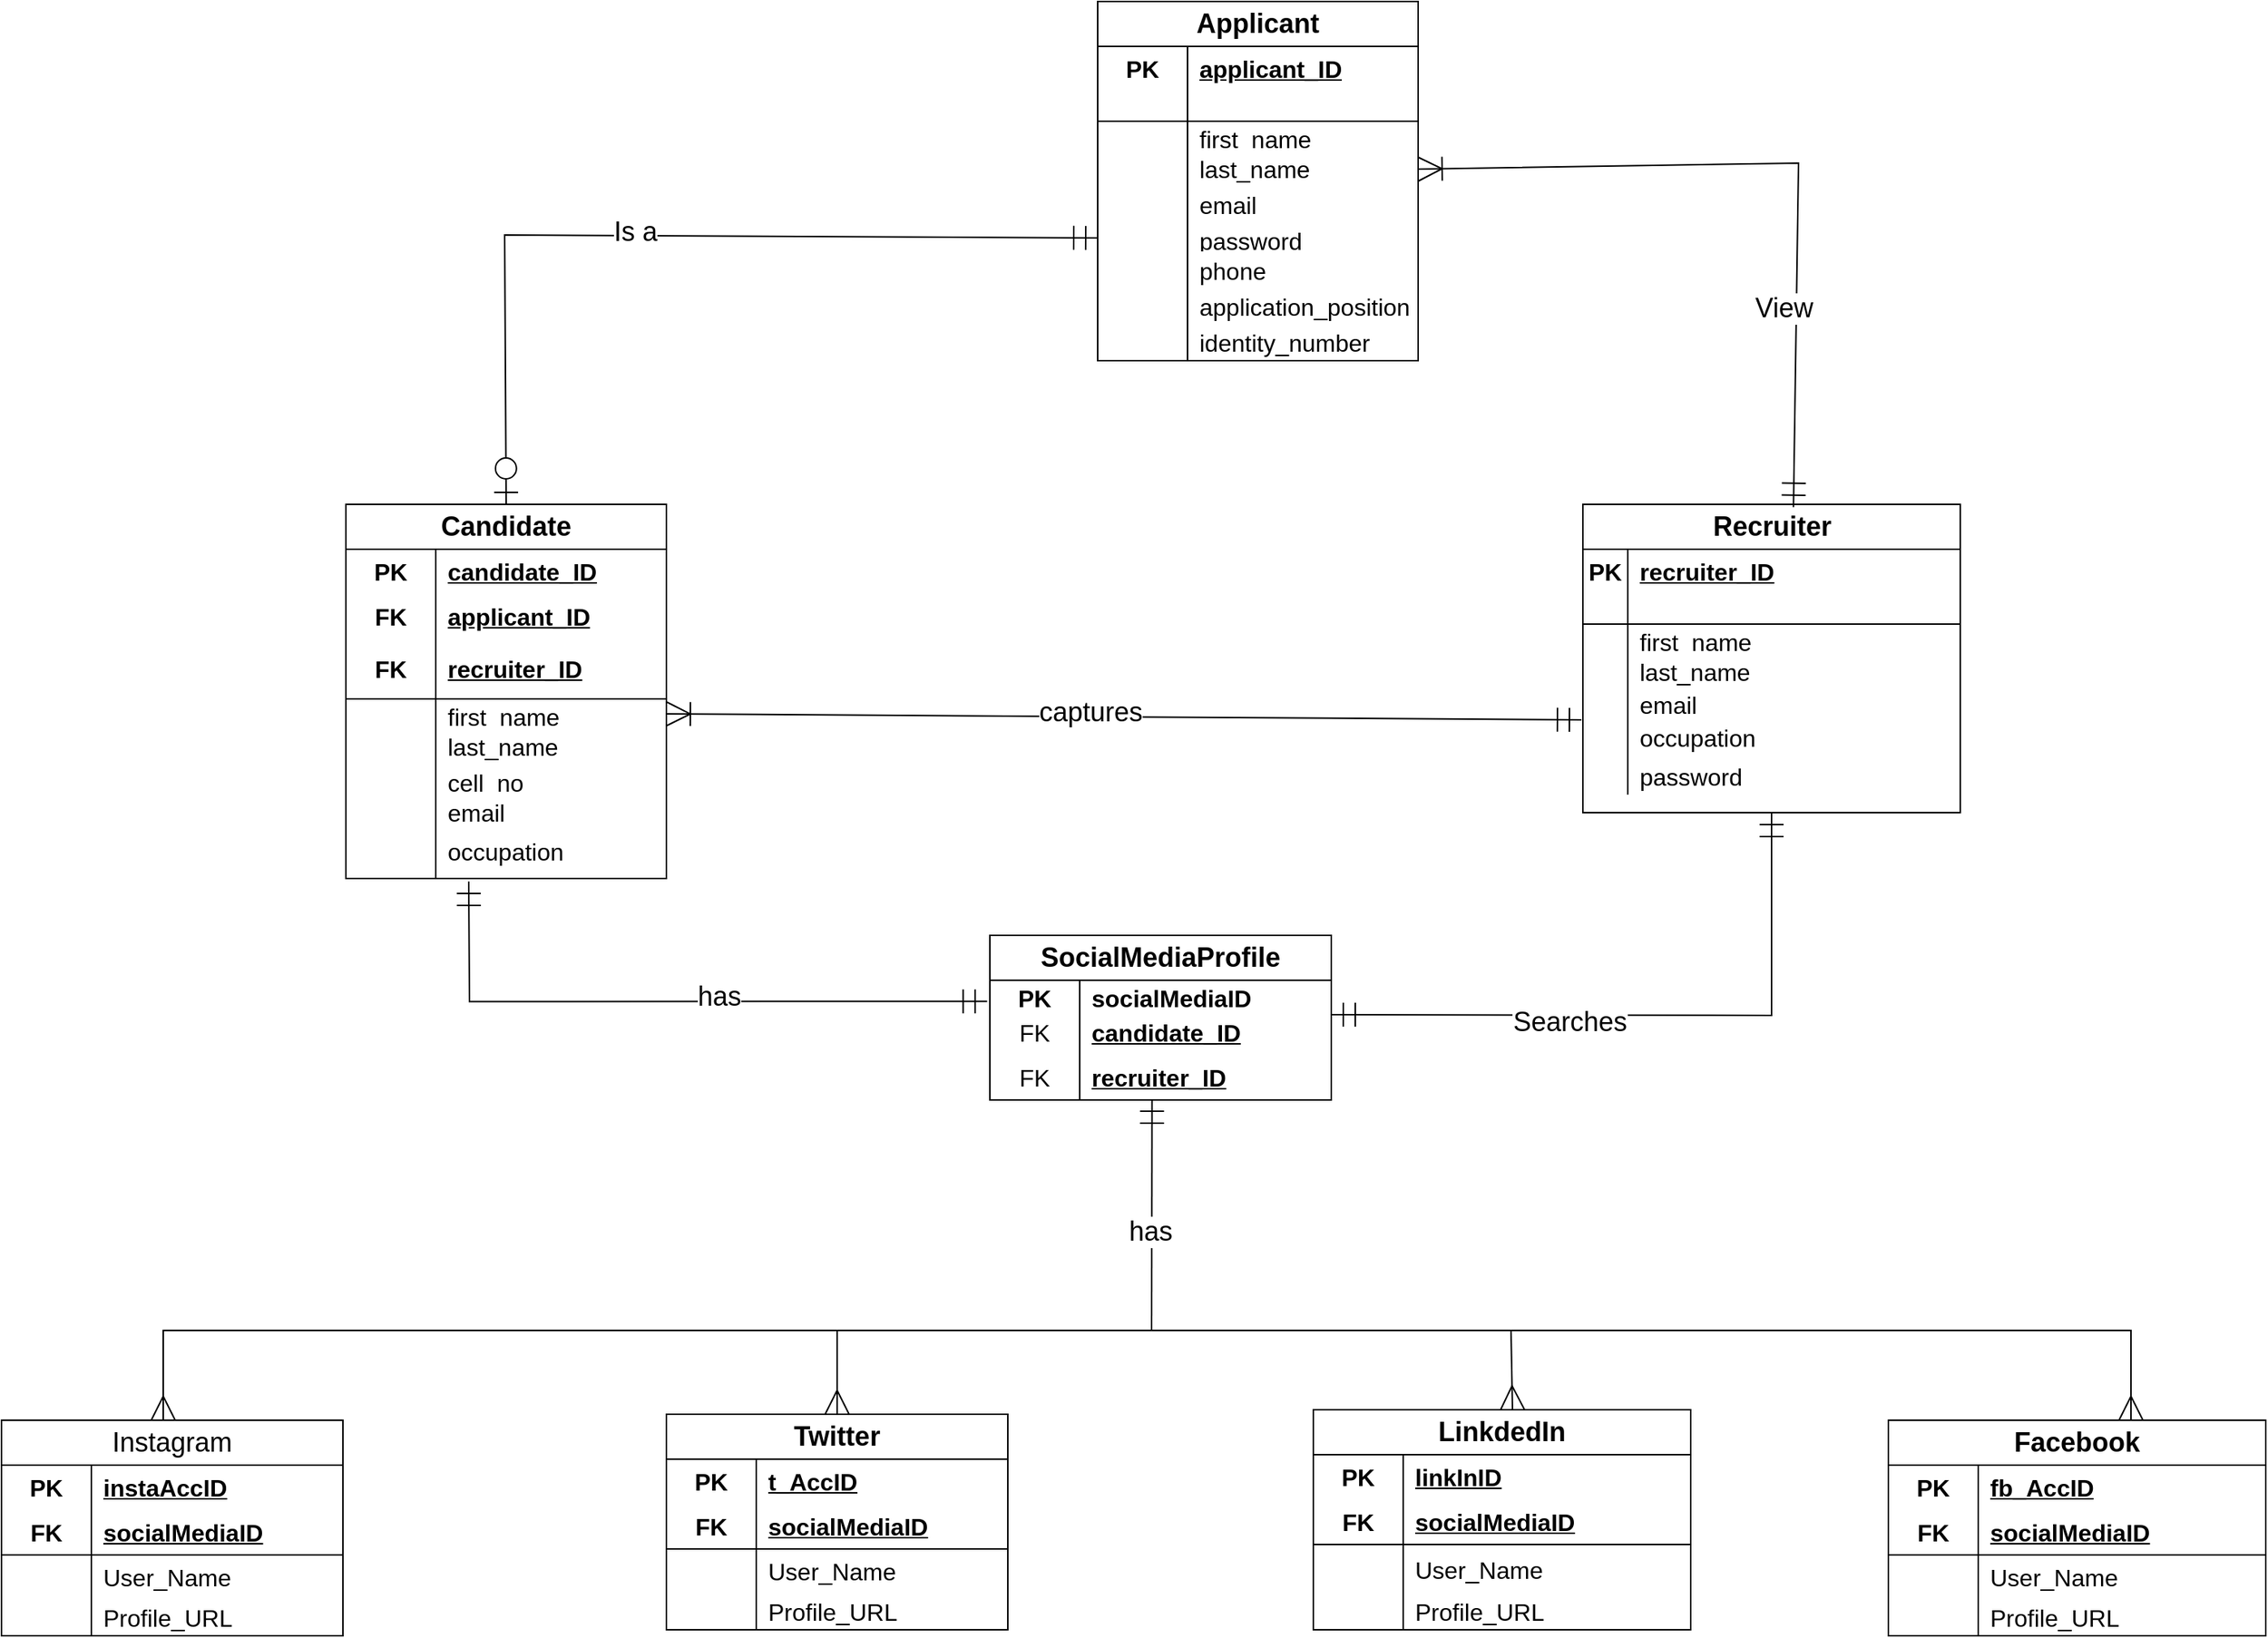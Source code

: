 <mxfile version="24.3.1" type="device">
  <diagram id="R2lEEEUBdFMjLlhIrx00" name="Page-1">
    <mxGraphModel dx="3155" dy="787" grid="1" gridSize="12" guides="1" tooltips="1" connect="1" arrows="1" fold="1" page="1" pageScale="1" pageWidth="1600" pageHeight="1200" math="0" shadow="0" extFonts="Permanent Marker^https://fonts.googleapis.com/css?family=Permanent+Marker">
      <root>
        <mxCell id="0" />
        <mxCell id="1" parent="0" />
        <mxCell id="wk3GqWwJmSvWAWaqU97m-68" value="Facebook" style="shape=table;startSize=30;container=1;collapsible=1;childLayout=tableLayout;fixedRows=1;rowLines=0;fontStyle=1;align=center;resizeLast=1;html=1;whiteSpace=wrap;fontSize=18;" parent="1" vertex="1">
          <mxGeometry x="-324" y="984" width="252" height="144" as="geometry" />
        </mxCell>
        <mxCell id="wk3GqWwJmSvWAWaqU97m-69" value="" style="shape=tableRow;horizontal=0;startSize=0;swimlaneHead=0;swimlaneBody=0;fillColor=none;collapsible=0;dropTarget=0;points=[[0,0.5],[1,0.5]];portConstraint=eastwest;top=0;left=0;right=0;bottom=0;html=1;fontSize=16;" parent="wk3GqWwJmSvWAWaqU97m-68" vertex="1">
          <mxGeometry y="30" width="252" height="30" as="geometry" />
        </mxCell>
        <mxCell id="wk3GqWwJmSvWAWaqU97m-70" value="PK" style="shape=partialRectangle;connectable=0;fillColor=none;top=0;left=0;bottom=0;right=0;fontStyle=1;overflow=hidden;html=1;whiteSpace=wrap;fontSize=16;" parent="wk3GqWwJmSvWAWaqU97m-69" vertex="1">
          <mxGeometry width="60" height="30" as="geometry">
            <mxRectangle width="60" height="30" as="alternateBounds" />
          </mxGeometry>
        </mxCell>
        <mxCell id="wk3GqWwJmSvWAWaqU97m-71" value="fb_AccID" style="shape=partialRectangle;connectable=0;fillColor=none;top=0;left=0;bottom=0;right=0;align=left;spacingLeft=6;fontStyle=5;overflow=hidden;html=1;whiteSpace=wrap;fontSize=16;" parent="wk3GqWwJmSvWAWaqU97m-69" vertex="1">
          <mxGeometry x="60" width="192" height="30" as="geometry">
            <mxRectangle width="192" height="30" as="alternateBounds" />
          </mxGeometry>
        </mxCell>
        <mxCell id="wk3GqWwJmSvWAWaqU97m-72" value="" style="shape=tableRow;horizontal=0;startSize=0;swimlaneHead=0;swimlaneBody=0;fillColor=none;collapsible=0;dropTarget=0;points=[[0,0.5],[1,0.5]];portConstraint=eastwest;top=0;left=0;right=0;bottom=1;html=1;" parent="wk3GqWwJmSvWAWaqU97m-68" vertex="1">
          <mxGeometry y="60" width="252" height="30" as="geometry" />
        </mxCell>
        <mxCell id="wk3GqWwJmSvWAWaqU97m-73" value="FK" style="shape=partialRectangle;connectable=0;fillColor=none;top=0;left=0;bottom=0;right=0;fontStyle=1;overflow=hidden;html=1;whiteSpace=wrap;fontSize=16;" parent="wk3GqWwJmSvWAWaqU97m-72" vertex="1">
          <mxGeometry width="60" height="30" as="geometry">
            <mxRectangle width="60" height="30" as="alternateBounds" />
          </mxGeometry>
        </mxCell>
        <mxCell id="wk3GqWwJmSvWAWaqU97m-74" value="socialMediaID" style="shape=partialRectangle;connectable=0;fillColor=none;top=0;left=0;bottom=0;right=0;align=left;spacingLeft=6;fontStyle=5;overflow=hidden;html=1;whiteSpace=wrap;fontSize=16;" parent="wk3GqWwJmSvWAWaqU97m-72" vertex="1">
          <mxGeometry x="60" width="192" height="30" as="geometry">
            <mxRectangle width="192" height="30" as="alternateBounds" />
          </mxGeometry>
        </mxCell>
        <mxCell id="wk3GqWwJmSvWAWaqU97m-75" value="" style="shape=tableRow;horizontal=0;startSize=0;swimlaneHead=0;swimlaneBody=0;fillColor=none;collapsible=0;dropTarget=0;points=[[0,0.5],[1,0.5]];portConstraint=eastwest;top=0;left=0;right=0;bottom=0;html=1;" parent="wk3GqWwJmSvWAWaqU97m-68" vertex="1">
          <mxGeometry y="90" width="252" height="30" as="geometry" />
        </mxCell>
        <mxCell id="wk3GqWwJmSvWAWaqU97m-76" value="" style="shape=partialRectangle;connectable=0;fillColor=none;top=0;left=0;bottom=0;right=0;editable=1;overflow=hidden;html=1;whiteSpace=wrap;" parent="wk3GqWwJmSvWAWaqU97m-75" vertex="1">
          <mxGeometry width="60" height="30" as="geometry">
            <mxRectangle width="60" height="30" as="alternateBounds" />
          </mxGeometry>
        </mxCell>
        <mxCell id="wk3GqWwJmSvWAWaqU97m-77" value="User_Name" style="shape=partialRectangle;connectable=0;fillColor=none;top=0;left=0;bottom=0;right=0;align=left;spacingLeft=6;overflow=hidden;html=1;whiteSpace=wrap;fontSize=16;" parent="wk3GqWwJmSvWAWaqU97m-75" vertex="1">
          <mxGeometry x="60" width="192" height="30" as="geometry">
            <mxRectangle width="192" height="30" as="alternateBounds" />
          </mxGeometry>
        </mxCell>
        <mxCell id="wk3GqWwJmSvWAWaqU97m-78" value="" style="shape=tableRow;horizontal=0;startSize=0;swimlaneHead=0;swimlaneBody=0;fillColor=none;collapsible=0;dropTarget=0;points=[[0,0.5],[1,0.5]];portConstraint=eastwest;top=0;left=0;right=0;bottom=0;html=1;" parent="wk3GqWwJmSvWAWaqU97m-68" vertex="1">
          <mxGeometry y="120" width="252" height="24" as="geometry" />
        </mxCell>
        <mxCell id="wk3GqWwJmSvWAWaqU97m-79" value="" style="shape=partialRectangle;connectable=0;fillColor=none;top=0;left=0;bottom=0;right=0;editable=1;overflow=hidden;html=1;whiteSpace=wrap;" parent="wk3GqWwJmSvWAWaqU97m-78" vertex="1">
          <mxGeometry width="60" height="24" as="geometry">
            <mxRectangle width="60" height="24" as="alternateBounds" />
          </mxGeometry>
        </mxCell>
        <mxCell id="wk3GqWwJmSvWAWaqU97m-80" value="Profile_URL" style="shape=partialRectangle;connectable=0;fillColor=none;top=0;left=0;bottom=0;right=0;align=left;spacingLeft=6;overflow=hidden;html=1;whiteSpace=wrap;fontSize=16;" parent="wk3GqWwJmSvWAWaqU97m-78" vertex="1">
          <mxGeometry x="60" width="192" height="24" as="geometry">
            <mxRectangle width="192" height="24" as="alternateBounds" />
          </mxGeometry>
        </mxCell>
        <mxCell id="b6UDOTv8NxBABLAUBQvk-1" value="&lt;span style=&quot;font-size: 18px; font-weight: 400;&quot;&gt;Instagram&lt;/span&gt;" style="shape=table;startSize=30;container=1;collapsible=1;childLayout=tableLayout;fixedRows=1;rowLines=0;fontStyle=1;align=center;resizeLast=1;html=1;whiteSpace=wrap;fontSize=18;" parent="1" vertex="1">
          <mxGeometry x="-1584" y="984" width="228" height="144" as="geometry" />
        </mxCell>
        <mxCell id="b6UDOTv8NxBABLAUBQvk-2" value="" style="shape=tableRow;horizontal=0;startSize=0;swimlaneHead=0;swimlaneBody=0;fillColor=none;collapsible=0;dropTarget=0;points=[[0,0.5],[1,0.5]];portConstraint=eastwest;top=0;left=0;right=0;bottom=0;html=1;" parent="b6UDOTv8NxBABLAUBQvk-1" vertex="1">
          <mxGeometry y="30" width="228" height="30" as="geometry" />
        </mxCell>
        <mxCell id="b6UDOTv8NxBABLAUBQvk-3" value="PK" style="shape=partialRectangle;connectable=0;fillColor=none;top=0;left=0;bottom=0;right=0;fontStyle=1;overflow=hidden;html=1;whiteSpace=wrap;fontSize=16;" parent="b6UDOTv8NxBABLAUBQvk-2" vertex="1">
          <mxGeometry width="60" height="30" as="geometry">
            <mxRectangle width="60" height="30" as="alternateBounds" />
          </mxGeometry>
        </mxCell>
        <mxCell id="b6UDOTv8NxBABLAUBQvk-4" value="instaAccID" style="shape=partialRectangle;connectable=0;fillColor=none;top=0;left=0;bottom=0;right=0;align=left;spacingLeft=6;fontStyle=5;overflow=hidden;html=1;whiteSpace=wrap;fontSize=16;" parent="b6UDOTv8NxBABLAUBQvk-2" vertex="1">
          <mxGeometry x="60" width="168" height="30" as="geometry">
            <mxRectangle width="168" height="30" as="alternateBounds" />
          </mxGeometry>
        </mxCell>
        <mxCell id="b6UDOTv8NxBABLAUBQvk-5" value="" style="shape=tableRow;horizontal=0;startSize=0;swimlaneHead=0;swimlaneBody=0;fillColor=none;collapsible=0;dropTarget=0;points=[[0,0.5],[1,0.5]];portConstraint=eastwest;top=0;left=0;right=0;bottom=1;html=1;" parent="b6UDOTv8NxBABLAUBQvk-1" vertex="1">
          <mxGeometry y="60" width="228" height="30" as="geometry" />
        </mxCell>
        <mxCell id="b6UDOTv8NxBABLAUBQvk-6" value="FK" style="shape=partialRectangle;connectable=0;fillColor=none;top=0;left=0;bottom=0;right=0;fontStyle=1;overflow=hidden;html=1;whiteSpace=wrap;fontSize=16;" parent="b6UDOTv8NxBABLAUBQvk-5" vertex="1">
          <mxGeometry width="60" height="30" as="geometry">
            <mxRectangle width="60" height="30" as="alternateBounds" />
          </mxGeometry>
        </mxCell>
        <mxCell id="b6UDOTv8NxBABLAUBQvk-7" value="socialMediaID" style="shape=partialRectangle;connectable=0;fillColor=none;top=0;left=0;bottom=0;right=0;align=left;spacingLeft=6;fontStyle=5;overflow=hidden;html=1;whiteSpace=wrap;fontSize=16;" parent="b6UDOTv8NxBABLAUBQvk-5" vertex="1">
          <mxGeometry x="60" width="168" height="30" as="geometry">
            <mxRectangle width="168" height="30" as="alternateBounds" />
          </mxGeometry>
        </mxCell>
        <mxCell id="b6UDOTv8NxBABLAUBQvk-8" value="" style="shape=tableRow;horizontal=0;startSize=0;swimlaneHead=0;swimlaneBody=0;fillColor=none;collapsible=0;dropTarget=0;points=[[0,0.5],[1,0.5]];portConstraint=eastwest;top=0;left=0;right=0;bottom=0;html=1;" parent="b6UDOTv8NxBABLAUBQvk-1" vertex="1">
          <mxGeometry y="90" width="228" height="30" as="geometry" />
        </mxCell>
        <mxCell id="b6UDOTv8NxBABLAUBQvk-9" value="" style="shape=partialRectangle;connectable=0;fillColor=none;top=0;left=0;bottom=0;right=0;editable=1;overflow=hidden;html=1;whiteSpace=wrap;" parent="b6UDOTv8NxBABLAUBQvk-8" vertex="1">
          <mxGeometry width="60" height="30" as="geometry">
            <mxRectangle width="60" height="30" as="alternateBounds" />
          </mxGeometry>
        </mxCell>
        <mxCell id="b6UDOTv8NxBABLAUBQvk-10" value="User_Name" style="shape=partialRectangle;connectable=0;fillColor=none;top=0;left=0;bottom=0;right=0;align=left;spacingLeft=6;overflow=hidden;html=1;whiteSpace=wrap;fontSize=16;" parent="b6UDOTv8NxBABLAUBQvk-8" vertex="1">
          <mxGeometry x="60" width="168" height="30" as="geometry">
            <mxRectangle width="168" height="30" as="alternateBounds" />
          </mxGeometry>
        </mxCell>
        <mxCell id="b6UDOTv8NxBABLAUBQvk-11" value="" style="shape=tableRow;horizontal=0;startSize=0;swimlaneHead=0;swimlaneBody=0;fillColor=none;collapsible=0;dropTarget=0;points=[[0,0.5],[1,0.5]];portConstraint=eastwest;top=0;left=0;right=0;bottom=0;html=1;" parent="b6UDOTv8NxBABLAUBQvk-1" vertex="1">
          <mxGeometry y="120" width="228" height="24" as="geometry" />
        </mxCell>
        <mxCell id="b6UDOTv8NxBABLAUBQvk-12" value="" style="shape=partialRectangle;connectable=0;fillColor=none;top=0;left=0;bottom=0;right=0;editable=1;overflow=hidden;html=1;whiteSpace=wrap;" parent="b6UDOTv8NxBABLAUBQvk-11" vertex="1">
          <mxGeometry width="60" height="24" as="geometry">
            <mxRectangle width="60" height="24" as="alternateBounds" />
          </mxGeometry>
        </mxCell>
        <mxCell id="b6UDOTv8NxBABLAUBQvk-13" value="Profile_URL" style="shape=partialRectangle;connectable=0;fillColor=none;top=0;left=0;bottom=0;right=0;align=left;spacingLeft=6;overflow=hidden;html=1;whiteSpace=wrap;fontSize=16;" parent="b6UDOTv8NxBABLAUBQvk-11" vertex="1">
          <mxGeometry x="60" width="168" height="24" as="geometry">
            <mxRectangle width="168" height="24" as="alternateBounds" />
          </mxGeometry>
        </mxCell>
        <mxCell id="b6UDOTv8NxBABLAUBQvk-17" value="Twitter" style="shape=table;startSize=30;container=1;collapsible=1;childLayout=tableLayout;fixedRows=1;rowLines=0;fontStyle=1;align=center;resizeLast=1;html=1;whiteSpace=wrap;fontSize=18;" parent="1" vertex="1">
          <mxGeometry x="-1140" y="980" width="228" height="144.0" as="geometry" />
        </mxCell>
        <mxCell id="b6UDOTv8NxBABLAUBQvk-18" value="" style="shape=tableRow;horizontal=0;startSize=0;swimlaneHead=0;swimlaneBody=0;fillColor=none;collapsible=0;dropTarget=0;points=[[0,0.5],[1,0.5]];portConstraint=eastwest;top=0;left=0;right=0;bottom=0;html=1;" parent="b6UDOTv8NxBABLAUBQvk-17" vertex="1">
          <mxGeometry y="30" width="228" height="30" as="geometry" />
        </mxCell>
        <mxCell id="b6UDOTv8NxBABLAUBQvk-19" value="PK" style="shape=partialRectangle;connectable=0;fillColor=none;top=0;left=0;bottom=0;right=0;fontStyle=1;overflow=hidden;html=1;whiteSpace=wrap;fontSize=16;" parent="b6UDOTv8NxBABLAUBQvk-18" vertex="1">
          <mxGeometry width="60" height="30" as="geometry">
            <mxRectangle width="60" height="30" as="alternateBounds" />
          </mxGeometry>
        </mxCell>
        <mxCell id="b6UDOTv8NxBABLAUBQvk-20" value="t_AccID" style="shape=partialRectangle;connectable=0;fillColor=none;top=0;left=0;bottom=0;right=0;align=left;spacingLeft=6;fontStyle=5;overflow=hidden;html=1;whiteSpace=wrap;fontSize=16;" parent="b6UDOTv8NxBABLAUBQvk-18" vertex="1">
          <mxGeometry x="60" width="168" height="30" as="geometry">
            <mxRectangle width="168" height="30" as="alternateBounds" />
          </mxGeometry>
        </mxCell>
        <mxCell id="b6UDOTv8NxBABLAUBQvk-21" value="" style="shape=tableRow;horizontal=0;startSize=0;swimlaneHead=0;swimlaneBody=0;fillColor=none;collapsible=0;dropTarget=0;points=[[0,0.5],[1,0.5]];portConstraint=eastwest;top=0;left=0;right=0;bottom=1;html=1;" parent="b6UDOTv8NxBABLAUBQvk-17" vertex="1">
          <mxGeometry y="60" width="228" height="30" as="geometry" />
        </mxCell>
        <mxCell id="b6UDOTv8NxBABLAUBQvk-22" value="FK" style="shape=partialRectangle;connectable=0;fillColor=none;top=0;left=0;bottom=0;right=0;fontStyle=1;overflow=hidden;html=1;whiteSpace=wrap;fontSize=16;" parent="b6UDOTv8NxBABLAUBQvk-21" vertex="1">
          <mxGeometry width="60" height="30" as="geometry">
            <mxRectangle width="60" height="30" as="alternateBounds" />
          </mxGeometry>
        </mxCell>
        <mxCell id="b6UDOTv8NxBABLAUBQvk-23" value="socialMediaID" style="shape=partialRectangle;connectable=0;fillColor=none;top=0;left=0;bottom=0;right=0;align=left;spacingLeft=6;fontStyle=5;overflow=hidden;html=1;whiteSpace=wrap;fontSize=16;" parent="b6UDOTv8NxBABLAUBQvk-21" vertex="1">
          <mxGeometry x="60" width="168" height="30" as="geometry">
            <mxRectangle width="168" height="30" as="alternateBounds" />
          </mxGeometry>
        </mxCell>
        <mxCell id="b6UDOTv8NxBABLAUBQvk-24" value="" style="shape=tableRow;horizontal=0;startSize=0;swimlaneHead=0;swimlaneBody=0;fillColor=none;collapsible=0;dropTarget=0;points=[[0,0.5],[1,0.5]];portConstraint=eastwest;top=0;left=0;right=0;bottom=0;html=1;" parent="b6UDOTv8NxBABLAUBQvk-17" vertex="1">
          <mxGeometry y="90" width="228" height="30" as="geometry" />
        </mxCell>
        <mxCell id="b6UDOTv8NxBABLAUBQvk-25" value="" style="shape=partialRectangle;connectable=0;fillColor=none;top=0;left=0;bottom=0;right=0;editable=1;overflow=hidden;html=1;whiteSpace=wrap;" parent="b6UDOTv8NxBABLAUBQvk-24" vertex="1">
          <mxGeometry width="60" height="30" as="geometry">
            <mxRectangle width="60" height="30" as="alternateBounds" />
          </mxGeometry>
        </mxCell>
        <mxCell id="b6UDOTv8NxBABLAUBQvk-26" value="User_Name" style="shape=partialRectangle;connectable=0;fillColor=none;top=0;left=0;bottom=0;right=0;align=left;spacingLeft=6;overflow=hidden;html=1;whiteSpace=wrap;fontSize=16;" parent="b6UDOTv8NxBABLAUBQvk-24" vertex="1">
          <mxGeometry x="60" width="168" height="30" as="geometry">
            <mxRectangle width="168" height="30" as="alternateBounds" />
          </mxGeometry>
        </mxCell>
        <mxCell id="b6UDOTv8NxBABLAUBQvk-27" value="" style="shape=tableRow;horizontal=0;startSize=0;swimlaneHead=0;swimlaneBody=0;fillColor=none;collapsible=0;dropTarget=0;points=[[0,0.5],[1,0.5]];portConstraint=eastwest;top=0;left=0;right=0;bottom=0;html=1;" parent="b6UDOTv8NxBABLAUBQvk-17" vertex="1">
          <mxGeometry y="120" width="228" height="24" as="geometry" />
        </mxCell>
        <mxCell id="b6UDOTv8NxBABLAUBQvk-28" value="" style="shape=partialRectangle;connectable=0;fillColor=none;top=0;left=0;bottom=0;right=0;editable=1;overflow=hidden;html=1;whiteSpace=wrap;" parent="b6UDOTv8NxBABLAUBQvk-27" vertex="1">
          <mxGeometry width="60" height="24" as="geometry">
            <mxRectangle width="60" height="24" as="alternateBounds" />
          </mxGeometry>
        </mxCell>
        <mxCell id="b6UDOTv8NxBABLAUBQvk-29" value="Profile_URL" style="shape=partialRectangle;connectable=0;fillColor=none;top=0;left=0;bottom=0;right=0;align=left;spacingLeft=6;overflow=hidden;html=1;whiteSpace=wrap;fontSize=16;" parent="b6UDOTv8NxBABLAUBQvk-27" vertex="1">
          <mxGeometry x="60" width="168" height="24" as="geometry">
            <mxRectangle width="168" height="24" as="alternateBounds" />
          </mxGeometry>
        </mxCell>
        <mxCell id="b6UDOTv8NxBABLAUBQvk-36" value="LinkdedIn" style="shape=table;startSize=30;container=1;collapsible=1;childLayout=tableLayout;fixedRows=1;rowLines=0;fontStyle=1;align=center;resizeLast=1;html=1;whiteSpace=wrap;fontSize=18;" parent="1" vertex="1">
          <mxGeometry x="-708" y="977" width="252" height="147" as="geometry" />
        </mxCell>
        <mxCell id="b6UDOTv8NxBABLAUBQvk-37" value="" style="shape=tableRow;horizontal=0;startSize=0;swimlaneHead=0;swimlaneBody=0;fillColor=none;collapsible=0;dropTarget=0;points=[[0,0.5],[1,0.5]];portConstraint=eastwest;top=0;left=0;right=0;bottom=0;html=1;" parent="b6UDOTv8NxBABLAUBQvk-36" vertex="1">
          <mxGeometry y="30" width="252" height="30" as="geometry" />
        </mxCell>
        <mxCell id="b6UDOTv8NxBABLAUBQvk-38" value="PK" style="shape=partialRectangle;connectable=0;fillColor=none;top=0;left=0;bottom=0;right=0;fontStyle=1;overflow=hidden;html=1;whiteSpace=wrap;fontSize=16;" parent="b6UDOTv8NxBABLAUBQvk-37" vertex="1">
          <mxGeometry width="60" height="30" as="geometry">
            <mxRectangle width="60" height="30" as="alternateBounds" />
          </mxGeometry>
        </mxCell>
        <mxCell id="b6UDOTv8NxBABLAUBQvk-39" value="linkInID" style="shape=partialRectangle;connectable=0;fillColor=none;top=0;left=0;bottom=0;right=0;align=left;spacingLeft=6;fontStyle=5;overflow=hidden;html=1;whiteSpace=wrap;fontSize=16;" parent="b6UDOTv8NxBABLAUBQvk-37" vertex="1">
          <mxGeometry x="60" width="192" height="30" as="geometry">
            <mxRectangle width="192" height="30" as="alternateBounds" />
          </mxGeometry>
        </mxCell>
        <mxCell id="b6UDOTv8NxBABLAUBQvk-40" value="" style="shape=tableRow;horizontal=0;startSize=0;swimlaneHead=0;swimlaneBody=0;fillColor=none;collapsible=0;dropTarget=0;points=[[0,0.5],[1,0.5]];portConstraint=eastwest;top=0;left=0;right=0;bottom=1;html=1;" parent="b6UDOTv8NxBABLAUBQvk-36" vertex="1">
          <mxGeometry y="60" width="252" height="30" as="geometry" />
        </mxCell>
        <mxCell id="b6UDOTv8NxBABLAUBQvk-41" value="FK" style="shape=partialRectangle;connectable=0;fillColor=none;top=0;left=0;bottom=0;right=0;fontStyle=1;overflow=hidden;html=1;whiteSpace=wrap;fontSize=16;" parent="b6UDOTv8NxBABLAUBQvk-40" vertex="1">
          <mxGeometry width="60" height="30" as="geometry">
            <mxRectangle width="60" height="30" as="alternateBounds" />
          </mxGeometry>
        </mxCell>
        <mxCell id="b6UDOTv8NxBABLAUBQvk-42" value="socialMediaID" style="shape=partialRectangle;connectable=0;fillColor=none;top=0;left=0;bottom=0;right=0;align=left;spacingLeft=6;fontStyle=5;overflow=hidden;html=1;whiteSpace=wrap;fontSize=16;" parent="b6UDOTv8NxBABLAUBQvk-40" vertex="1">
          <mxGeometry x="60" width="192" height="30" as="geometry">
            <mxRectangle width="192" height="30" as="alternateBounds" />
          </mxGeometry>
        </mxCell>
        <mxCell id="b6UDOTv8NxBABLAUBQvk-43" value="" style="shape=tableRow;horizontal=0;startSize=0;swimlaneHead=0;swimlaneBody=0;fillColor=none;collapsible=0;dropTarget=0;points=[[0,0.5],[1,0.5]];portConstraint=eastwest;top=0;left=0;right=0;bottom=0;html=1;" parent="b6UDOTv8NxBABLAUBQvk-36" vertex="1">
          <mxGeometry y="90" width="252" height="33" as="geometry" />
        </mxCell>
        <mxCell id="b6UDOTv8NxBABLAUBQvk-44" value="" style="shape=partialRectangle;connectable=0;fillColor=none;top=0;left=0;bottom=0;right=0;editable=1;overflow=hidden;html=1;whiteSpace=wrap;" parent="b6UDOTv8NxBABLAUBQvk-43" vertex="1">
          <mxGeometry width="60" height="33" as="geometry">
            <mxRectangle width="60" height="33" as="alternateBounds" />
          </mxGeometry>
        </mxCell>
        <mxCell id="b6UDOTv8NxBABLAUBQvk-45" value="User_Name" style="shape=partialRectangle;connectable=0;fillColor=none;top=0;left=0;bottom=0;right=0;align=left;spacingLeft=6;overflow=hidden;html=1;whiteSpace=wrap;fontSize=16;" parent="b6UDOTv8NxBABLAUBQvk-43" vertex="1">
          <mxGeometry x="60" width="192" height="33" as="geometry">
            <mxRectangle width="192" height="33" as="alternateBounds" />
          </mxGeometry>
        </mxCell>
        <mxCell id="b6UDOTv8NxBABLAUBQvk-46" value="" style="shape=tableRow;horizontal=0;startSize=0;swimlaneHead=0;swimlaneBody=0;fillColor=none;collapsible=0;dropTarget=0;points=[[0,0.5],[1,0.5]];portConstraint=eastwest;top=0;left=0;right=0;bottom=0;html=1;" parent="b6UDOTv8NxBABLAUBQvk-36" vertex="1">
          <mxGeometry y="123" width="252" height="24" as="geometry" />
        </mxCell>
        <mxCell id="b6UDOTv8NxBABLAUBQvk-47" value="" style="shape=partialRectangle;connectable=0;fillColor=none;top=0;left=0;bottom=0;right=0;editable=1;overflow=hidden;html=1;whiteSpace=wrap;" parent="b6UDOTv8NxBABLAUBQvk-46" vertex="1">
          <mxGeometry width="60" height="24" as="geometry">
            <mxRectangle width="60" height="24" as="alternateBounds" />
          </mxGeometry>
        </mxCell>
        <mxCell id="b6UDOTv8NxBABLAUBQvk-48" value="Profile_URL" style="shape=partialRectangle;connectable=0;fillColor=none;top=0;left=0;bottom=0;right=0;align=left;spacingLeft=6;overflow=hidden;html=1;whiteSpace=wrap;fontSize=16;" parent="b6UDOTv8NxBABLAUBQvk-46" vertex="1">
          <mxGeometry x="60" width="192" height="24" as="geometry">
            <mxRectangle width="192" height="24" as="alternateBounds" />
          </mxGeometry>
        </mxCell>
        <mxCell id="lmLOYv4weuVmKFbOApRG-37" value="Recruiter" style="shape=table;startSize=30;container=1;collapsible=1;childLayout=tableLayout;fixedRows=1;rowLines=0;fontStyle=1;align=center;resizeLast=1;html=1;fontSize=18;" parent="1" vertex="1">
          <mxGeometry x="-528" y="372" width="252" height="206.0" as="geometry" />
        </mxCell>
        <mxCell id="6P1YGiJbpuXQbBjJBhPg-34" value="" style="shape=tableRow;horizontal=0;startSize=0;swimlaneHead=0;swimlaneBody=0;fillColor=none;collapsible=0;dropTarget=0;points=[[0,0.5],[1,0.5]];portConstraint=eastwest;top=0;left=0;right=0;bottom=0;html=1;fontSize=16;" parent="lmLOYv4weuVmKFbOApRG-37" vertex="1">
          <mxGeometry y="30" width="252" height="30" as="geometry" />
        </mxCell>
        <mxCell id="6P1YGiJbpuXQbBjJBhPg-35" value="PK" style="shape=partialRectangle;connectable=0;fillColor=none;top=0;left=0;bottom=0;right=0;fontStyle=1;overflow=hidden;html=1;whiteSpace=wrap;fontSize=16;" parent="6P1YGiJbpuXQbBjJBhPg-34" vertex="1">
          <mxGeometry width="30" height="30" as="geometry">
            <mxRectangle width="30" height="30" as="alternateBounds" />
          </mxGeometry>
        </mxCell>
        <mxCell id="6P1YGiJbpuXQbBjJBhPg-36" value="recruiter_ID" style="shape=partialRectangle;connectable=0;fillColor=none;top=0;left=0;bottom=0;right=0;align=left;spacingLeft=6;fontStyle=5;overflow=hidden;html=1;whiteSpace=wrap;fontSize=16;" parent="6P1YGiJbpuXQbBjJBhPg-34" vertex="1">
          <mxGeometry x="30" width="222" height="30" as="geometry">
            <mxRectangle width="222" height="30" as="alternateBounds" />
          </mxGeometry>
        </mxCell>
        <mxCell id="6P1YGiJbpuXQbBjJBhPg-37" value="" style="shape=tableRow;horizontal=0;startSize=0;swimlaneHead=0;swimlaneBody=0;fillColor=none;collapsible=0;dropTarget=0;points=[[0,0.5],[1,0.5]];portConstraint=eastwest;top=0;left=0;right=0;bottom=1;html=1;" parent="lmLOYv4weuVmKFbOApRG-37" vertex="1">
          <mxGeometry y="60" width="252" height="20" as="geometry" />
        </mxCell>
        <mxCell id="6P1YGiJbpuXQbBjJBhPg-38" value="" style="shape=partialRectangle;connectable=0;fillColor=none;top=0;left=0;bottom=0;right=0;fontStyle=1;overflow=hidden;html=1;whiteSpace=wrap;fontSize=16;" parent="6P1YGiJbpuXQbBjJBhPg-37" vertex="1">
          <mxGeometry width="30" height="20" as="geometry">
            <mxRectangle width="30" height="20" as="alternateBounds" />
          </mxGeometry>
        </mxCell>
        <mxCell id="6P1YGiJbpuXQbBjJBhPg-39" value="" style="shape=partialRectangle;connectable=0;fillColor=none;top=0;left=0;bottom=0;right=0;align=left;spacingLeft=6;fontStyle=5;overflow=hidden;html=1;whiteSpace=wrap;fontSize=16;" parent="6P1YGiJbpuXQbBjJBhPg-37" vertex="1">
          <mxGeometry x="30" width="222" height="20" as="geometry">
            <mxRectangle width="222" height="20" as="alternateBounds" />
          </mxGeometry>
        </mxCell>
        <mxCell id="6P1YGiJbpuXQbBjJBhPg-40" value="" style="shape=tableRow;horizontal=0;startSize=0;swimlaneHead=0;swimlaneBody=0;fillColor=none;collapsible=0;dropTarget=0;points=[[0,0.5],[1,0.5]];portConstraint=eastwest;top=0;left=0;right=0;bottom=0;html=1;" parent="lmLOYv4weuVmKFbOApRG-37" vertex="1">
          <mxGeometry y="80" width="252" height="20" as="geometry" />
        </mxCell>
        <mxCell id="6P1YGiJbpuXQbBjJBhPg-41" value="" style="shape=partialRectangle;connectable=0;fillColor=none;top=0;left=0;bottom=0;right=0;editable=1;overflow=hidden;html=1;whiteSpace=wrap;" parent="6P1YGiJbpuXQbBjJBhPg-40" vertex="1">
          <mxGeometry width="30" height="20" as="geometry">
            <mxRectangle width="30" height="20" as="alternateBounds" />
          </mxGeometry>
        </mxCell>
        <mxCell id="6P1YGiJbpuXQbBjJBhPg-42" value="first_name" style="shape=partialRectangle;connectable=0;fillColor=none;top=0;left=0;bottom=0;right=0;align=left;spacingLeft=6;overflow=hidden;html=1;whiteSpace=wrap;fontSize=16;" parent="6P1YGiJbpuXQbBjJBhPg-40" vertex="1">
          <mxGeometry x="30" width="222" height="20" as="geometry">
            <mxRectangle width="222" height="20" as="alternateBounds" />
          </mxGeometry>
        </mxCell>
        <mxCell id="6P1YGiJbpuXQbBjJBhPg-43" value="" style="shape=tableRow;horizontal=0;startSize=0;swimlaneHead=0;swimlaneBody=0;fillColor=none;collapsible=0;dropTarget=0;points=[[0,0.5],[1,0.5]];portConstraint=eastwest;top=0;left=0;right=0;bottom=0;html=1;" parent="lmLOYv4weuVmKFbOApRG-37" vertex="1">
          <mxGeometry y="100" width="252" height="22" as="geometry" />
        </mxCell>
        <mxCell id="6P1YGiJbpuXQbBjJBhPg-44" value="" style="shape=partialRectangle;connectable=0;fillColor=none;top=0;left=0;bottom=0;right=0;editable=1;overflow=hidden;html=1;whiteSpace=wrap;" parent="6P1YGiJbpuXQbBjJBhPg-43" vertex="1">
          <mxGeometry width="30" height="22" as="geometry">
            <mxRectangle width="30" height="22" as="alternateBounds" />
          </mxGeometry>
        </mxCell>
        <mxCell id="6P1YGiJbpuXQbBjJBhPg-45" value="last_name" style="shape=partialRectangle;connectable=0;fillColor=none;top=0;left=0;bottom=0;right=0;align=left;spacingLeft=6;overflow=hidden;html=1;whiteSpace=wrap;fontSize=16;" parent="6P1YGiJbpuXQbBjJBhPg-43" vertex="1">
          <mxGeometry x="30" width="222" height="22" as="geometry">
            <mxRectangle width="222" height="22" as="alternateBounds" />
          </mxGeometry>
        </mxCell>
        <mxCell id="6P1YGiJbpuXQbBjJBhPg-49" value="" style="shape=tableRow;horizontal=0;startSize=0;swimlaneHead=0;swimlaneBody=0;fillColor=none;collapsible=0;dropTarget=0;points=[[0,0.5],[1,0.5]];portConstraint=eastwest;top=0;left=0;right=0;bottom=0;html=1;" parent="lmLOYv4weuVmKFbOApRG-37" vertex="1">
          <mxGeometry y="122" width="252" height="20" as="geometry" />
        </mxCell>
        <mxCell id="6P1YGiJbpuXQbBjJBhPg-50" value="" style="shape=partialRectangle;connectable=0;fillColor=none;top=0;left=0;bottom=0;right=0;editable=1;overflow=hidden;html=1;whiteSpace=wrap;" parent="6P1YGiJbpuXQbBjJBhPg-49" vertex="1">
          <mxGeometry width="30" height="20" as="geometry">
            <mxRectangle width="30" height="20" as="alternateBounds" />
          </mxGeometry>
        </mxCell>
        <mxCell id="6P1YGiJbpuXQbBjJBhPg-51" value="email" style="shape=partialRectangle;connectable=0;fillColor=none;top=0;left=0;bottom=0;right=0;align=left;spacingLeft=6;overflow=hidden;html=1;whiteSpace=wrap;fontSize=16;" parent="6P1YGiJbpuXQbBjJBhPg-49" vertex="1">
          <mxGeometry x="30" width="222" height="20" as="geometry">
            <mxRectangle width="222" height="20" as="alternateBounds" />
          </mxGeometry>
        </mxCell>
        <mxCell id="6P1YGiJbpuXQbBjJBhPg-52" value="" style="shape=tableRow;horizontal=0;startSize=0;swimlaneHead=0;swimlaneBody=0;fillColor=none;collapsible=0;dropTarget=0;points=[[0,0.5],[1,0.5]];portConstraint=eastwest;top=0;left=0;right=0;bottom=0;html=1;" parent="lmLOYv4weuVmKFbOApRG-37" vertex="1">
          <mxGeometry y="142" width="252" height="28" as="geometry" />
        </mxCell>
        <mxCell id="6P1YGiJbpuXQbBjJBhPg-53" value="" style="shape=partialRectangle;connectable=0;fillColor=none;top=0;left=0;bottom=0;right=0;editable=1;overflow=hidden;html=1;whiteSpace=wrap;" parent="6P1YGiJbpuXQbBjJBhPg-52" vertex="1">
          <mxGeometry width="30" height="28" as="geometry">
            <mxRectangle width="30" height="28" as="alternateBounds" />
          </mxGeometry>
        </mxCell>
        <mxCell id="6P1YGiJbpuXQbBjJBhPg-54" value="occupation" style="shape=partialRectangle;connectable=0;fillColor=none;top=0;left=0;bottom=0;right=0;align=left;spacingLeft=6;overflow=hidden;html=1;whiteSpace=wrap;fontSize=16;" parent="6P1YGiJbpuXQbBjJBhPg-52" vertex="1">
          <mxGeometry x="30" width="222" height="28" as="geometry">
            <mxRectangle width="222" height="28" as="alternateBounds" />
          </mxGeometry>
        </mxCell>
        <mxCell id="QlY77pYCZZIg4fbUSBKE-1" value="" style="shape=tableRow;horizontal=0;startSize=0;swimlaneHead=0;swimlaneBody=0;fillColor=none;collapsible=0;dropTarget=0;points=[[0,0.5],[1,0.5]];portConstraint=eastwest;top=0;left=0;right=0;bottom=0;" parent="lmLOYv4weuVmKFbOApRG-37" vertex="1">
          <mxGeometry y="170" width="252" height="24" as="geometry" />
        </mxCell>
        <mxCell id="QlY77pYCZZIg4fbUSBKE-2" value="" style="shape=partialRectangle;connectable=0;fillColor=none;top=0;left=0;bottom=0;right=0;editable=1;overflow=hidden;whiteSpace=wrap;html=1;" parent="QlY77pYCZZIg4fbUSBKE-1" vertex="1">
          <mxGeometry width="30" height="24" as="geometry">
            <mxRectangle width="30" height="24" as="alternateBounds" />
          </mxGeometry>
        </mxCell>
        <mxCell id="QlY77pYCZZIg4fbUSBKE-3" value="&lt;span style=&quot;font-size: 16px;&quot;&gt;password&lt;/span&gt;" style="shape=partialRectangle;connectable=0;fillColor=none;top=0;left=0;bottom=0;right=0;align=left;spacingLeft=6;overflow=hidden;whiteSpace=wrap;html=1;" parent="QlY77pYCZZIg4fbUSBKE-1" vertex="1">
          <mxGeometry x="30" width="222" height="24" as="geometry">
            <mxRectangle width="222" height="24" as="alternateBounds" />
          </mxGeometry>
        </mxCell>
        <mxCell id="EGp386n-PK-oxdC0ir5t-1" style="edgeStyle=orthogonalEdgeStyle;rounded=0;orthogonalLoop=1;jettySize=auto;html=1;exitX=1;exitY=0.5;exitDx=0;exitDy=0;" edge="1" parent="lmLOYv4weuVmKFbOApRG-37" source="6P1YGiJbpuXQbBjJBhPg-49" target="6P1YGiJbpuXQbBjJBhPg-49">
          <mxGeometry relative="1" as="geometry" />
        </mxCell>
        <mxCell id="PcMSirVJnc6Lr53QsFWf-15" value="&lt;font style=&quot;font-size: 18px;&quot;&gt;SocialMediaProfile&lt;/font&gt;" style="shape=table;startSize=30;container=1;collapsible=1;childLayout=tableLayout;fixedRows=1;rowLines=0;fontStyle=1;align=center;resizeLast=1;html=1;whiteSpace=wrap;" parent="1" vertex="1">
          <mxGeometry x="-924" y="660" width="228" height="110" as="geometry" />
        </mxCell>
        <mxCell id="PcMSirVJnc6Lr53QsFWf-16" value="" style="shape=tableRow;horizontal=0;startSize=0;swimlaneHead=0;swimlaneBody=0;fillColor=none;collapsible=0;dropTarget=0;points=[[0,0.5],[1,0.5]];portConstraint=eastwest;top=0;left=0;right=0;bottom=0;html=1;" parent="PcMSirVJnc6Lr53QsFWf-15" vertex="1">
          <mxGeometry y="30" width="228" height="20" as="geometry" />
        </mxCell>
        <mxCell id="PcMSirVJnc6Lr53QsFWf-17" value="&lt;font style=&quot;font-size: 16px;&quot;&gt;PK&lt;/font&gt;" style="shape=partialRectangle;connectable=0;fillColor=none;top=0;left=0;bottom=0;right=0;fontStyle=1;overflow=hidden;html=1;whiteSpace=wrap;" parent="PcMSirVJnc6Lr53QsFWf-16" vertex="1">
          <mxGeometry width="60" height="20" as="geometry">
            <mxRectangle width="60" height="20" as="alternateBounds" />
          </mxGeometry>
        </mxCell>
        <mxCell id="PcMSirVJnc6Lr53QsFWf-18" value="socialMediaID" style="shape=partialRectangle;connectable=0;fillColor=none;top=0;left=0;bottom=0;right=0;align=left;spacingLeft=6;fontStyle=5;overflow=hidden;html=1;whiteSpace=wrap;fontSize=16;" parent="PcMSirVJnc6Lr53QsFWf-16" vertex="1">
          <mxGeometry x="60" width="168" height="20" as="geometry">
            <mxRectangle width="168" height="20" as="alternateBounds" />
          </mxGeometry>
        </mxCell>
        <mxCell id="PcMSirVJnc6Lr53QsFWf-22" value="" style="shape=tableRow;horizontal=0;startSize=0;swimlaneHead=0;swimlaneBody=0;fillColor=none;collapsible=0;dropTarget=0;points=[[0,0.5],[1,0.5]];portConstraint=eastwest;top=0;left=0;right=0;bottom=0;html=1;" parent="PcMSirVJnc6Lr53QsFWf-15" vertex="1">
          <mxGeometry y="50" width="228" height="30" as="geometry" />
        </mxCell>
        <mxCell id="PcMSirVJnc6Lr53QsFWf-23" value="&lt;font style=&quot;font-size: 16px;&quot;&gt;FK&lt;/font&gt;" style="shape=partialRectangle;connectable=0;fillColor=none;top=0;left=0;bottom=0;right=0;editable=1;overflow=hidden;html=1;whiteSpace=wrap;" parent="PcMSirVJnc6Lr53QsFWf-22" vertex="1">
          <mxGeometry width="60" height="30" as="geometry">
            <mxRectangle width="60" height="30" as="alternateBounds" />
          </mxGeometry>
        </mxCell>
        <mxCell id="PcMSirVJnc6Lr53QsFWf-24" value="&lt;span style=&quot;font-weight: 700; text-decoration-line: underline;&quot;&gt;candidate_ID&lt;/span&gt;" style="shape=partialRectangle;connectable=0;fillColor=none;top=0;left=0;bottom=0;right=0;align=left;spacingLeft=6;overflow=hidden;html=1;whiteSpace=wrap;fontSize=16;" parent="PcMSirVJnc6Lr53QsFWf-22" vertex="1">
          <mxGeometry x="60" width="168" height="30" as="geometry">
            <mxRectangle width="168" height="30" as="alternateBounds" />
          </mxGeometry>
        </mxCell>
        <mxCell id="PcMSirVJnc6Lr53QsFWf-25" value="" style="shape=tableRow;horizontal=0;startSize=0;swimlaneHead=0;swimlaneBody=0;fillColor=none;collapsible=0;dropTarget=0;points=[[0,0.5],[1,0.5]];portConstraint=eastwest;top=0;left=0;right=0;bottom=0;html=1;" parent="PcMSirVJnc6Lr53QsFWf-15" vertex="1">
          <mxGeometry y="80" width="228" height="30" as="geometry" />
        </mxCell>
        <mxCell id="PcMSirVJnc6Lr53QsFWf-26" value="&lt;font style=&quot;font-size: 16px;&quot;&gt;FK&lt;/font&gt;" style="shape=partialRectangle;connectable=0;fillColor=none;top=0;left=0;bottom=0;right=0;editable=1;overflow=hidden;html=1;whiteSpace=wrap;" parent="PcMSirVJnc6Lr53QsFWf-25" vertex="1">
          <mxGeometry width="60" height="30" as="geometry">
            <mxRectangle width="60" height="30" as="alternateBounds" />
          </mxGeometry>
        </mxCell>
        <mxCell id="PcMSirVJnc6Lr53QsFWf-27" value="&lt;span style=&quot;font-size: 16px; font-weight: 700; text-decoration-line: underline;&quot;&gt;recruiter_ID&lt;/span&gt;" style="shape=partialRectangle;connectable=0;fillColor=none;top=0;left=0;bottom=0;right=0;align=left;spacingLeft=6;overflow=hidden;html=1;whiteSpace=wrap;" parent="PcMSirVJnc6Lr53QsFWf-25" vertex="1">
          <mxGeometry x="60" width="168" height="30" as="geometry">
            <mxRectangle width="168" height="30" as="alternateBounds" />
          </mxGeometry>
        </mxCell>
        <mxCell id="PcMSirVJnc6Lr53QsFWf-36" value="" style="fontSize=12;html=1;endArrow=ERmandOne;rounded=0;endSize=14;startSize=14;entryX=0.475;entryY=0.982;entryDx=0;entryDy=0;entryPerimeter=0;" parent="1" target="PcMSirVJnc6Lr53QsFWf-25" edge="1">
          <mxGeometry width="100" height="100" relative="1" as="geometry">
            <mxPoint x="-816" y="924" as="sourcePoint" />
            <mxPoint x="-816" y="768" as="targetPoint" />
            <Array as="points" />
          </mxGeometry>
        </mxCell>
        <mxCell id="PcMSirVJnc6Lr53QsFWf-84" value="has" style="edgeLabel;html=1;align=center;verticalAlign=middle;resizable=0;points=[];fontSize=18;" parent="PcMSirVJnc6Lr53QsFWf-36" vertex="1" connectable="0">
          <mxGeometry x="-0.125" y="1" relative="1" as="geometry">
            <mxPoint y="1" as="offset" />
          </mxGeometry>
        </mxCell>
        <mxCell id="PcMSirVJnc6Lr53QsFWf-38" value="" style="edgeStyle=orthogonalEdgeStyle;fontSize=12;html=1;endArrow=ERmany;startArrow=ERmany;rounded=0;endSize=14;startSize=14;" parent="1" edge="1">
          <mxGeometry width="100" height="100" relative="1" as="geometry">
            <mxPoint x="-162" y="984" as="sourcePoint" />
            <mxPoint x="-1476" y="984" as="targetPoint" />
            <Array as="points">
              <mxPoint x="-162" y="924" />
              <mxPoint x="-1476" y="925" />
            </Array>
          </mxGeometry>
        </mxCell>
        <mxCell id="PcMSirVJnc6Lr53QsFWf-45" value="" style="fontSize=12;html=1;endArrow=ERmany;rounded=0;entryX=0.5;entryY=0;entryDx=0;entryDy=0;endSize=14;startSize=14;" parent="1" target="b6UDOTv8NxBABLAUBQvk-17" edge="1">
          <mxGeometry width="100" height="100" relative="1" as="geometry">
            <mxPoint x="-1026" y="924" as="sourcePoint" />
            <mxPoint x="-1148" y="864" as="targetPoint" />
          </mxGeometry>
        </mxCell>
        <mxCell id="PcMSirVJnc6Lr53QsFWf-46" value="" style="fontSize=12;html=1;endArrow=ERmany;rounded=0;entryX=0.623;entryY=0.002;entryDx=0;entryDy=0;endSize=14;startSize=14;entryPerimeter=0;" parent="1" edge="1">
          <mxGeometry width="100" height="100" relative="1" as="geometry">
            <mxPoint x="-576" y="923.66" as="sourcePoint" />
            <mxPoint x="-575.004" y="977.002" as="targetPoint" />
          </mxGeometry>
        </mxCell>
        <mxCell id="PcMSirVJnc6Lr53QsFWf-52" value="" style="edgeStyle=orthogonalEdgeStyle;fontSize=12;html=1;endArrow=ERmandOne;startArrow=ERmandOne;rounded=0;entryX=-0.008;entryY=-0.195;entryDx=0;entryDy=0;endSize=14;startSize=14;entryPerimeter=0;" parent="1" target="PcMSirVJnc6Lr53QsFWf-22" edge="1">
          <mxGeometry width="100" height="100" relative="1" as="geometry">
            <mxPoint x="-1272" y="624" as="sourcePoint" />
            <mxPoint x="-1004" y="372" as="targetPoint" />
          </mxGeometry>
        </mxCell>
        <mxCell id="PcMSirVJnc6Lr53QsFWf-82" value="has" style="edgeLabel;html=1;align=center;verticalAlign=middle;resizable=0;points=[];fontSize=18;" parent="PcMSirVJnc6Lr53QsFWf-52" vertex="1" connectable="0">
          <mxGeometry x="0.158" y="3" relative="1" as="geometry">
            <mxPoint as="offset" />
          </mxGeometry>
        </mxCell>
        <mxCell id="PcMSirVJnc6Lr53QsFWf-53" value="" style="edgeStyle=orthogonalEdgeStyle;fontSize=12;html=1;endArrow=ERmandOne;startArrow=ERmandOne;rounded=0;endSize=14;startSize=14;entryX=0.5;entryY=1;entryDx=0;entryDy=0;" parent="1" edge="1" target="lmLOYv4weuVmKFbOApRG-37">
          <mxGeometry width="100" height="100" relative="1" as="geometry">
            <mxPoint x="-696" y="713" as="sourcePoint" />
            <mxPoint x="-384" y="612" as="targetPoint" />
          </mxGeometry>
        </mxCell>
        <mxCell id="PcMSirVJnc6Lr53QsFWf-54" value="&lt;font style=&quot;font-size: 18px;&quot;&gt;Searches&lt;/font&gt;" style="edgeLabel;html=1;align=center;verticalAlign=middle;resizable=0;points=[];fontSize=18;" parent="PcMSirVJnc6Lr53QsFWf-53" vertex="1" connectable="0">
          <mxGeometry x="-0.265" y="-4" relative="1" as="geometry">
            <mxPoint x="1" as="offset" />
          </mxGeometry>
        </mxCell>
        <mxCell id="PcMSirVJnc6Lr53QsFWf-58" value="Candidate" style="shape=table;startSize=30;container=1;collapsible=1;childLayout=tableLayout;fixedRows=1;rowLines=0;fontStyle=1;align=center;resizeLast=1;html=1;whiteSpace=wrap;fontSize=18;" parent="1" vertex="1">
          <mxGeometry x="-1354" y="372" width="214" height="250" as="geometry" />
        </mxCell>
        <mxCell id="PcMSirVJnc6Lr53QsFWf-59" value="" style="shape=tableRow;horizontal=0;startSize=0;swimlaneHead=0;swimlaneBody=0;fillColor=none;collapsible=0;dropTarget=0;points=[[0,0.5],[1,0.5]];portConstraint=eastwest;top=0;left=0;right=0;bottom=0;html=1;fontSize=16;" parent="PcMSirVJnc6Lr53QsFWf-58" vertex="1">
          <mxGeometry y="30" width="214" height="30" as="geometry" />
        </mxCell>
        <mxCell id="PcMSirVJnc6Lr53QsFWf-60" value="PK" style="shape=partialRectangle;connectable=0;fillColor=none;top=0;left=0;bottom=0;right=0;fontStyle=1;overflow=hidden;html=1;whiteSpace=wrap;fontSize=16;" parent="PcMSirVJnc6Lr53QsFWf-59" vertex="1">
          <mxGeometry width="60" height="30" as="geometry">
            <mxRectangle width="60" height="30" as="alternateBounds" />
          </mxGeometry>
        </mxCell>
        <mxCell id="PcMSirVJnc6Lr53QsFWf-61" value="candidate_ID" style="shape=partialRectangle;connectable=0;fillColor=none;top=0;left=0;bottom=0;right=0;align=left;spacingLeft=6;fontStyle=5;overflow=hidden;html=1;whiteSpace=wrap;fontSize=16;" parent="PcMSirVJnc6Lr53QsFWf-59" vertex="1">
          <mxGeometry x="60" width="154" height="30" as="geometry">
            <mxRectangle width="154" height="30" as="alternateBounds" />
          </mxGeometry>
        </mxCell>
        <mxCell id="EGp386n-PK-oxdC0ir5t-25" style="shape=tableRow;horizontal=0;startSize=0;swimlaneHead=0;swimlaneBody=0;fillColor=none;collapsible=0;dropTarget=0;points=[[0,0.5],[1,0.5]];portConstraint=eastwest;top=0;left=0;right=0;bottom=0;html=1;fontSize=16;" vertex="1" parent="PcMSirVJnc6Lr53QsFWf-58">
          <mxGeometry y="60" width="214" height="30" as="geometry" />
        </mxCell>
        <mxCell id="EGp386n-PK-oxdC0ir5t-26" value="FK" style="shape=partialRectangle;connectable=0;fillColor=none;top=0;left=0;bottom=0;right=0;fontStyle=1;overflow=hidden;html=1;whiteSpace=wrap;fontSize=16;" vertex="1" parent="EGp386n-PK-oxdC0ir5t-25">
          <mxGeometry width="60" height="30" as="geometry">
            <mxRectangle width="60" height="30" as="alternateBounds" />
          </mxGeometry>
        </mxCell>
        <mxCell id="EGp386n-PK-oxdC0ir5t-27" value="applicant_ID" style="shape=partialRectangle;connectable=0;fillColor=none;top=0;left=0;bottom=0;right=0;align=left;spacingLeft=6;fontStyle=5;overflow=hidden;html=1;whiteSpace=wrap;fontSize=16;" vertex="1" parent="EGp386n-PK-oxdC0ir5t-25">
          <mxGeometry x="60" width="154" height="30" as="geometry">
            <mxRectangle width="154" height="30" as="alternateBounds" />
          </mxGeometry>
        </mxCell>
        <mxCell id="PcMSirVJnc6Lr53QsFWf-62" value="" style="shape=tableRow;horizontal=0;startSize=0;swimlaneHead=0;swimlaneBody=0;fillColor=none;collapsible=0;dropTarget=0;points=[[0,0.5],[1,0.5]];portConstraint=eastwest;top=0;left=0;right=0;bottom=1;html=1;" parent="PcMSirVJnc6Lr53QsFWf-58" vertex="1">
          <mxGeometry y="90" width="214" height="40" as="geometry" />
        </mxCell>
        <mxCell id="PcMSirVJnc6Lr53QsFWf-63" value="FK" style="shape=partialRectangle;connectable=0;fillColor=none;top=0;left=0;bottom=0;right=0;fontStyle=1;overflow=hidden;html=1;whiteSpace=wrap;fontSize=16;" parent="PcMSirVJnc6Lr53QsFWf-62" vertex="1">
          <mxGeometry width="60" height="40" as="geometry">
            <mxRectangle width="60" height="40" as="alternateBounds" />
          </mxGeometry>
        </mxCell>
        <mxCell id="PcMSirVJnc6Lr53QsFWf-64" value="recruiter_ID" style="shape=partialRectangle;connectable=0;fillColor=none;top=0;left=0;bottom=0;right=0;align=left;spacingLeft=6;fontStyle=5;overflow=hidden;html=1;whiteSpace=wrap;fontSize=16;" parent="PcMSirVJnc6Lr53QsFWf-62" vertex="1">
          <mxGeometry x="60" width="154" height="40" as="geometry">
            <mxRectangle width="154" height="40" as="alternateBounds" />
          </mxGeometry>
        </mxCell>
        <mxCell id="PcMSirVJnc6Lr53QsFWf-65" value="" style="shape=tableRow;horizontal=0;startSize=0;swimlaneHead=0;swimlaneBody=0;fillColor=none;collapsible=0;dropTarget=0;points=[[0,0.5],[1,0.5]];portConstraint=eastwest;top=0;left=0;right=0;bottom=0;html=1;" parent="PcMSirVJnc6Lr53QsFWf-58" vertex="1">
          <mxGeometry y="130" width="214" height="20" as="geometry" />
        </mxCell>
        <mxCell id="PcMSirVJnc6Lr53QsFWf-66" value="" style="shape=partialRectangle;connectable=0;fillColor=none;top=0;left=0;bottom=0;right=0;editable=1;overflow=hidden;html=1;whiteSpace=wrap;" parent="PcMSirVJnc6Lr53QsFWf-65" vertex="1">
          <mxGeometry width="60" height="20" as="geometry">
            <mxRectangle width="60" height="20" as="alternateBounds" />
          </mxGeometry>
        </mxCell>
        <mxCell id="PcMSirVJnc6Lr53QsFWf-67" value="first_name" style="shape=partialRectangle;connectable=0;fillColor=none;top=0;left=0;bottom=0;right=0;align=left;spacingLeft=6;overflow=hidden;html=1;whiteSpace=wrap;fontSize=16;" parent="PcMSirVJnc6Lr53QsFWf-65" vertex="1">
          <mxGeometry x="60" width="154" height="20" as="geometry">
            <mxRectangle width="154" height="20" as="alternateBounds" />
          </mxGeometry>
        </mxCell>
        <mxCell id="PcMSirVJnc6Lr53QsFWf-68" value="" style="shape=tableRow;horizontal=0;startSize=0;swimlaneHead=0;swimlaneBody=0;fillColor=none;collapsible=0;dropTarget=0;points=[[0,0.5],[1,0.5]];portConstraint=eastwest;top=0;left=0;right=0;bottom=0;html=1;" parent="PcMSirVJnc6Lr53QsFWf-58" vertex="1">
          <mxGeometry y="150" width="214" height="24" as="geometry" />
        </mxCell>
        <mxCell id="PcMSirVJnc6Lr53QsFWf-69" value="" style="shape=partialRectangle;connectable=0;fillColor=none;top=0;left=0;bottom=0;right=0;editable=1;overflow=hidden;html=1;whiteSpace=wrap;" parent="PcMSirVJnc6Lr53QsFWf-68" vertex="1">
          <mxGeometry width="60" height="24" as="geometry">
            <mxRectangle width="60" height="24" as="alternateBounds" />
          </mxGeometry>
        </mxCell>
        <mxCell id="PcMSirVJnc6Lr53QsFWf-70" value="last_name" style="shape=partialRectangle;connectable=0;fillColor=none;top=0;left=0;bottom=0;right=0;align=left;spacingLeft=6;overflow=hidden;html=1;whiteSpace=wrap;fontSize=16;" parent="PcMSirVJnc6Lr53QsFWf-68" vertex="1">
          <mxGeometry x="60" width="154" height="24" as="geometry">
            <mxRectangle width="154" height="24" as="alternateBounds" />
          </mxGeometry>
        </mxCell>
        <mxCell id="PcMSirVJnc6Lr53QsFWf-71" value="" style="shape=tableRow;horizontal=0;startSize=0;swimlaneHead=0;swimlaneBody=0;fillColor=none;collapsible=0;dropTarget=0;points=[[0,0.5],[1,0.5]];portConstraint=eastwest;top=0;left=0;right=0;bottom=0;html=1;" parent="PcMSirVJnc6Lr53QsFWf-58" vertex="1">
          <mxGeometry y="174" width="214" height="20" as="geometry" />
        </mxCell>
        <mxCell id="PcMSirVJnc6Lr53QsFWf-72" value="" style="shape=partialRectangle;connectable=0;fillColor=none;top=0;left=0;bottom=0;right=0;editable=1;overflow=hidden;html=1;whiteSpace=wrap;" parent="PcMSirVJnc6Lr53QsFWf-71" vertex="1">
          <mxGeometry width="60" height="20" as="geometry">
            <mxRectangle width="60" height="20" as="alternateBounds" />
          </mxGeometry>
        </mxCell>
        <mxCell id="PcMSirVJnc6Lr53QsFWf-73" value="cell_no" style="shape=partialRectangle;connectable=0;fillColor=none;top=0;left=0;bottom=0;right=0;align=left;spacingLeft=6;overflow=hidden;html=1;whiteSpace=wrap;fontSize=16;" parent="PcMSirVJnc6Lr53QsFWf-71" vertex="1">
          <mxGeometry x="60" width="154" height="20" as="geometry">
            <mxRectangle width="154" height="20" as="alternateBounds" />
          </mxGeometry>
        </mxCell>
        <mxCell id="PcMSirVJnc6Lr53QsFWf-74" value="" style="shape=tableRow;horizontal=0;startSize=0;swimlaneHead=0;swimlaneBody=0;fillColor=none;collapsible=0;dropTarget=0;points=[[0,0.5],[1,0.5]];portConstraint=eastwest;top=0;left=0;right=0;bottom=0;html=1;" parent="PcMSirVJnc6Lr53QsFWf-58" vertex="1">
          <mxGeometry y="194" width="214" height="20" as="geometry" />
        </mxCell>
        <mxCell id="PcMSirVJnc6Lr53QsFWf-75" value="" style="shape=partialRectangle;connectable=0;fillColor=none;top=0;left=0;bottom=0;right=0;editable=1;overflow=hidden;html=1;whiteSpace=wrap;" parent="PcMSirVJnc6Lr53QsFWf-74" vertex="1">
          <mxGeometry width="60" height="20" as="geometry">
            <mxRectangle width="60" height="20" as="alternateBounds" />
          </mxGeometry>
        </mxCell>
        <mxCell id="PcMSirVJnc6Lr53QsFWf-76" value="email" style="shape=partialRectangle;connectable=0;fillColor=none;top=0;left=0;bottom=0;right=0;align=left;spacingLeft=6;overflow=hidden;html=1;whiteSpace=wrap;fontSize=16;" parent="PcMSirVJnc6Lr53QsFWf-74" vertex="1">
          <mxGeometry x="60" width="154" height="20" as="geometry">
            <mxRectangle width="154" height="20" as="alternateBounds" />
          </mxGeometry>
        </mxCell>
        <mxCell id="PcMSirVJnc6Lr53QsFWf-77" value="" style="shape=tableRow;horizontal=0;startSize=0;swimlaneHead=0;swimlaneBody=0;fillColor=none;collapsible=0;dropTarget=0;points=[[0,0.5],[1,0.5]];portConstraint=eastwest;top=0;left=0;right=0;bottom=0;html=1;" parent="PcMSirVJnc6Lr53QsFWf-58" vertex="1">
          <mxGeometry y="214" width="214" height="36" as="geometry" />
        </mxCell>
        <mxCell id="PcMSirVJnc6Lr53QsFWf-78" value="&lt;span style=&quot;color: rgba(0, 0, 0, 0); font-family: monospace; font-size: 0px; text-align: start; text-wrap: nowrap;&quot;&gt;%3CmxGraphModel%3E%3Croot%3E%3CmxCell%20id%3D%220%22%2F%3E%3CmxCell%20id%3D%221%22%20parent%3D%220%22%2F%3E%3CmxCell%20id%3D%222%22%20value%3D%22%22%20style%3D%22shape%3DtableRow%3Bhorizontal%3D0%3BstartSize%3D0%3BswimlaneHead%3D0%3BswimlaneBody%3D0%3BfillColor%3Dnone%3Bcollapsible%3D0%3BdropTarget%3D0%3Bpoints%3D%5B%5B0%2C0.5%5D%2C%5B1%2C0.5%5D%5D%3BportConstraint%3Deastwest%3Btop%3D0%3Bleft%3D0%3Bright%3D0%3Bbottom%3D1%3Bhtml%3D1%3B%22%20vertex%3D%221%22%20parent%3D%221%22%3E%3CmxGeometry%20x%3D%22-528%22%20y%3D%22432%22%20width%3D%22252%22%20height%3D%2224%22%20as%3D%22geometry%22%2F%3E%3C%2FmxCell%3E%3CmxCell%20id%3D%223%22%20value%3D%22FK%22%20style%3D%22shape%3DpartialRectangle%3Bconnectable%3D0%3BfillColor%3Dnone%3Btop%3D0%3Bleft%3D0%3Bbottom%3D0%3Bright%3D0%3BfontStyle%3D1%3Boverflow%3Dhidden%3Bhtml%3D1%3BwhiteSpace%3Dwrap%3BfontSize%3D16%3B%22%20vertex%3D%221%22%20parent%3D%222%22%3E%3CmxGeometry%20width%3D%2230%22%20height%3D%2224%22%20as%3D%22geometry%22%3E%3CmxRectangle%20width%3D%2230%22%20height%3D%2224%22%20as%3D%22alternateBounds%22%2F%3E%3C%2FmxGeometry%3E%3C%2FmxCell%3E%3CmxCell%20id%3D%224%22%20value%3D%22applicant_ID%22%20style%3D%22shape%3DpartialRectangle%3Bconnectable%3D0%3BfillColor%3Dnone%3Btop%3D0%3Bleft%3D0%3Bbottom%3D0%3Bright%3D0%3Balign%3Dleft%3BspacingLeft%3D6%3BfontStyle%3D5%3Boverflow%3Dhidden%3Bhtml%3D1%3BwhiteSpace%3Dwrap%3BfontSize%3D16%3B%22%20vertex%3D%221%22%20parent%3D%222%22%3E%3CmxGeometry%20x%3D%2230%22%20width%3D%22222%22%20height%3D%2224%22%20as%3D%22geometry%22%3E%3CmxRectangle%20width%3D%22222%22%20height%3D%2224%22%20as%3D%22alternateBounds%22%2F%3E%3C%2FmxGeometry%3E%3C%2FmxCell%3E%3C%2Froot%3E%3C%2FmxGraphModel%3E&lt;/span&gt;&lt;span style=&quot;color: rgba(0, 0, 0, 0); font-family: monospace; font-size: 0px; text-align: start; text-wrap: nowrap;&quot;&gt;%3CmxGraphModel%3E%3Croot%3E%3CmxCell%20id%3D%220%22%2F%3E%3CmxCell%20id%3D%221%22%20parent%3D%220%22%2F%3E%3CmxCell%20id%3D%222%22%20value%3D%22%22%20style%3D%22shape%3DtableRow%3Bhorizontal%3D0%3BstartSize%3D0%3BswimlaneHead%3D0%3BswimlaneBody%3D0%3BfillColor%3Dnone%3Bcollapsible%3D0%3BdropTarget%3D0%3Bpoints%3D%5B%5B0%2C0.5%5D%2C%5B1%2C0.5%5D%5D%3BportConstraint%3Deastwest%3Btop%3D0%3Bleft%3D0%3Bright%3D0%3Bbottom%3D1%3Bhtml%3D1%3B%22%20vertex%3D%221%22%20parent%3D%221%22%3E%3CmxGeometry%20x%3D%22-528%22%20y%3D%22432%22%20width%3D%22252%22%20height%3D%2224%22%20as%3D%22geometry%22%2F%3E%3C%2FmxCell%3E%3CmxCell%20id%3D%223%22%20value%3D%22FK%22%20style%3D%22shape%3DpartialRectangle%3Bconnectable%3D0%3BfillColor%3Dnone%3Btop%3D0%3Bleft%3D0%3Bbottom%3D0%3Bright%3D0%3BfontStyle%3D1%3Boverflow%3Dhidden%3Bhtml%3D1%3BwhiteSpace%3Dwrap%3BfontSize%3D16%3B%22%20vertex%3D%221%22%20parent%3D%222%22%3E%3CmxGeometry%20width%3D%2230%22%20height%3D%2224%22%20as%3D%22geometry%22%3E%3CmxRectangle%20width%3D%2230%22%20height%3D%2224%22%20as%3D%22alternateBounds%22%2F%3E%3C%2FmxGeometry%3E%3C%2FmxCell%3E%3CmxCell%20id%3D%224%22%20value%3D%22applicant_ID%22%20style%3D%22shape%3DpartialRectangle%3Bconnectable%3D0%3BfillColor%3Dnone%3Btop%3D0%3Bleft%3D0%3Bbottom%3D0%3Bright%3D0%3Balign%3Dleft%3BspacingLeft%3D6%3BfontStyle%3D5%3Boverflow%3Dhidden%3Bhtml%3D1%3BwhiteSpace%3Dwrap%3BfontSize%3D16%3B%22%20vertex%3D%221%22%20parent%3D%222%22%3E%3CmxGeometry%20x%3D%2230%22%20width%3D%22222%22%20height%3D%2224%22%20as%3D%22geometry%22%3E%3CmxRectangle%20width%3D%22222%22%20height%3D%2224%22%20as%3D%22alternateBounds%22%2F%3E%3C%2FmxGeometry%3E%3C%2FmxCell%3E%3C%2Froot%3E%3C%2FmxGraphModel%3E&lt;/span&gt;" style="shape=partialRectangle;connectable=0;fillColor=none;top=0;left=0;bottom=0;right=0;editable=1;overflow=hidden;html=1;whiteSpace=wrap;" parent="PcMSirVJnc6Lr53QsFWf-77" vertex="1">
          <mxGeometry width="60" height="36" as="geometry">
            <mxRectangle width="60" height="36" as="alternateBounds" />
          </mxGeometry>
        </mxCell>
        <mxCell id="PcMSirVJnc6Lr53QsFWf-79" value="occupation" style="shape=partialRectangle;connectable=0;fillColor=none;top=0;left=0;bottom=0;right=0;align=left;spacingLeft=6;overflow=hidden;html=1;whiteSpace=wrap;fontSize=16;" parent="PcMSirVJnc6Lr53QsFWf-77" vertex="1">
          <mxGeometry x="60" width="154" height="36" as="geometry">
            <mxRectangle width="154" height="36" as="alternateBounds" />
          </mxGeometry>
        </mxCell>
        <mxCell id="PcMSirVJnc6Lr53QsFWf-81" value="" style="fontSize=12;html=1;endArrow=ERoneToMany;startArrow=ERmandOne;rounded=0;endSize=14;startSize=14;entryX=1;entryY=0.5;entryDx=0;entryDy=0;" parent="1" edge="1" target="PcMSirVJnc6Lr53QsFWf-65">
          <mxGeometry width="100" height="100" relative="1" as="geometry">
            <mxPoint x="-529" y="516" as="sourcePoint" />
            <mxPoint x="-1116" y="516" as="targetPoint" />
          </mxGeometry>
        </mxCell>
        <mxCell id="PcMSirVJnc6Lr53QsFWf-83" value="captures" style="edgeLabel;html=1;align=center;verticalAlign=middle;resizable=0;points=[];fontSize=18;" parent="PcMSirVJnc6Lr53QsFWf-81" vertex="1" connectable="0">
          <mxGeometry x="0.075" y="-3" relative="1" as="geometry">
            <mxPoint as="offset" />
          </mxGeometry>
        </mxCell>
        <mxCell id="6P1YGiJbpuXQbBjJBhPg-1" value="Applicant" style="shape=table;startSize=30;container=1;collapsible=1;childLayout=tableLayout;fixedRows=1;rowLines=0;fontStyle=1;align=center;resizeLast=1;html=1;whiteSpace=wrap;fontSize=18;" parent="1" vertex="1">
          <mxGeometry x="-852" y="36" width="214" height="240" as="geometry" />
        </mxCell>
        <mxCell id="6P1YGiJbpuXQbBjJBhPg-2" value="" style="shape=tableRow;horizontal=0;startSize=0;swimlaneHead=0;swimlaneBody=0;fillColor=none;collapsible=0;dropTarget=0;points=[[0,0.5],[1,0.5]];portConstraint=eastwest;top=0;left=0;right=0;bottom=0;html=1;fontSize=16;" parent="6P1YGiJbpuXQbBjJBhPg-1" vertex="1">
          <mxGeometry y="30" width="214" height="30" as="geometry" />
        </mxCell>
        <mxCell id="6P1YGiJbpuXQbBjJBhPg-3" value="PK" style="shape=partialRectangle;connectable=0;fillColor=none;top=0;left=0;bottom=0;right=0;fontStyle=1;overflow=hidden;html=1;whiteSpace=wrap;fontSize=16;" parent="6P1YGiJbpuXQbBjJBhPg-2" vertex="1">
          <mxGeometry width="60" height="30" as="geometry">
            <mxRectangle width="60" height="30" as="alternateBounds" />
          </mxGeometry>
        </mxCell>
        <mxCell id="6P1YGiJbpuXQbBjJBhPg-4" value="applicant_ID" style="shape=partialRectangle;connectable=0;fillColor=none;top=0;left=0;bottom=0;right=0;align=left;spacingLeft=6;fontStyle=5;overflow=hidden;html=1;whiteSpace=wrap;fontSize=16;" parent="6P1YGiJbpuXQbBjJBhPg-2" vertex="1">
          <mxGeometry x="60" width="154" height="30" as="geometry">
            <mxRectangle width="154" height="30" as="alternateBounds" />
          </mxGeometry>
        </mxCell>
        <mxCell id="6P1YGiJbpuXQbBjJBhPg-5" value="" style="shape=tableRow;horizontal=0;startSize=0;swimlaneHead=0;swimlaneBody=0;fillColor=none;collapsible=0;dropTarget=0;points=[[0,0.5],[1,0.5]];portConstraint=eastwest;top=0;left=0;right=0;bottom=1;html=1;" parent="6P1YGiJbpuXQbBjJBhPg-1" vertex="1">
          <mxGeometry y="60" width="214" height="20" as="geometry" />
        </mxCell>
        <mxCell id="6P1YGiJbpuXQbBjJBhPg-6" value="" style="shape=partialRectangle;connectable=0;fillColor=none;top=0;left=0;bottom=0;right=0;fontStyle=1;overflow=hidden;html=1;whiteSpace=wrap;fontSize=16;" parent="6P1YGiJbpuXQbBjJBhPg-5" vertex="1">
          <mxGeometry width="60" height="20" as="geometry">
            <mxRectangle width="60" height="20" as="alternateBounds" />
          </mxGeometry>
        </mxCell>
        <mxCell id="6P1YGiJbpuXQbBjJBhPg-7" value="" style="shape=partialRectangle;connectable=0;fillColor=none;top=0;left=0;bottom=0;right=0;align=left;spacingLeft=6;fontStyle=5;overflow=hidden;html=1;whiteSpace=wrap;fontSize=16;" parent="6P1YGiJbpuXQbBjJBhPg-5" vertex="1">
          <mxGeometry x="60" width="154" height="20" as="geometry">
            <mxRectangle width="154" height="20" as="alternateBounds" />
          </mxGeometry>
        </mxCell>
        <mxCell id="6P1YGiJbpuXQbBjJBhPg-8" value="" style="shape=tableRow;horizontal=0;startSize=0;swimlaneHead=0;swimlaneBody=0;fillColor=none;collapsible=0;dropTarget=0;points=[[0,0.5],[1,0.5]];portConstraint=eastwest;top=0;left=0;right=0;bottom=0;html=1;" parent="6P1YGiJbpuXQbBjJBhPg-1" vertex="1">
          <mxGeometry y="80" width="214" height="20" as="geometry" />
        </mxCell>
        <mxCell id="6P1YGiJbpuXQbBjJBhPg-9" value="" style="shape=partialRectangle;connectable=0;fillColor=none;top=0;left=0;bottom=0;right=0;editable=1;overflow=hidden;html=1;whiteSpace=wrap;" parent="6P1YGiJbpuXQbBjJBhPg-8" vertex="1">
          <mxGeometry width="60" height="20" as="geometry">
            <mxRectangle width="60" height="20" as="alternateBounds" />
          </mxGeometry>
        </mxCell>
        <mxCell id="6P1YGiJbpuXQbBjJBhPg-10" value="first_name" style="shape=partialRectangle;connectable=0;fillColor=none;top=0;left=0;bottom=0;right=0;align=left;spacingLeft=6;overflow=hidden;html=1;whiteSpace=wrap;fontSize=16;" parent="6P1YGiJbpuXQbBjJBhPg-8" vertex="1">
          <mxGeometry x="60" width="154" height="20" as="geometry">
            <mxRectangle width="154" height="20" as="alternateBounds" />
          </mxGeometry>
        </mxCell>
        <mxCell id="6P1YGiJbpuXQbBjJBhPg-11" value="" style="shape=tableRow;horizontal=0;startSize=0;swimlaneHead=0;swimlaneBody=0;fillColor=none;collapsible=0;dropTarget=0;points=[[0,0.5],[1,0.5]];portConstraint=eastwest;top=0;left=0;right=0;bottom=0;html=1;" parent="6P1YGiJbpuXQbBjJBhPg-1" vertex="1">
          <mxGeometry y="100" width="214" height="24" as="geometry" />
        </mxCell>
        <mxCell id="6P1YGiJbpuXQbBjJBhPg-12" value="" style="shape=partialRectangle;connectable=0;fillColor=none;top=0;left=0;bottom=0;right=0;editable=1;overflow=hidden;html=1;whiteSpace=wrap;" parent="6P1YGiJbpuXQbBjJBhPg-11" vertex="1">
          <mxGeometry width="60" height="24" as="geometry">
            <mxRectangle width="60" height="24" as="alternateBounds" />
          </mxGeometry>
        </mxCell>
        <mxCell id="6P1YGiJbpuXQbBjJBhPg-13" value="last_name" style="shape=partialRectangle;connectable=0;fillColor=none;top=0;left=0;bottom=0;right=0;align=left;spacingLeft=6;overflow=hidden;html=1;whiteSpace=wrap;fontSize=16;" parent="6P1YGiJbpuXQbBjJBhPg-11" vertex="1">
          <mxGeometry x="60" width="154" height="24" as="geometry">
            <mxRectangle width="154" height="24" as="alternateBounds" />
          </mxGeometry>
        </mxCell>
        <mxCell id="6P1YGiJbpuXQbBjJBhPg-14" value="" style="shape=tableRow;horizontal=0;startSize=0;swimlaneHead=0;swimlaneBody=0;fillColor=none;collapsible=0;dropTarget=0;points=[[0,0.5],[1,0.5]];portConstraint=eastwest;top=0;left=0;right=0;bottom=0;html=1;" parent="6P1YGiJbpuXQbBjJBhPg-1" vertex="1">
          <mxGeometry y="124" width="214" height="24" as="geometry" />
        </mxCell>
        <mxCell id="6P1YGiJbpuXQbBjJBhPg-15" value="" style="shape=partialRectangle;connectable=0;fillColor=none;top=0;left=0;bottom=0;right=0;editable=1;overflow=hidden;html=1;whiteSpace=wrap;" parent="6P1YGiJbpuXQbBjJBhPg-14" vertex="1">
          <mxGeometry width="60" height="24" as="geometry">
            <mxRectangle width="60" height="24" as="alternateBounds" />
          </mxGeometry>
        </mxCell>
        <mxCell id="6P1YGiJbpuXQbBjJBhPg-16" value="email" style="shape=partialRectangle;connectable=0;fillColor=none;top=0;left=0;bottom=0;right=0;align=left;spacingLeft=6;overflow=hidden;html=1;whiteSpace=wrap;fontSize=16;" parent="6P1YGiJbpuXQbBjJBhPg-14" vertex="1">
          <mxGeometry x="60" width="154" height="24" as="geometry">
            <mxRectangle width="154" height="24" as="alternateBounds" />
          </mxGeometry>
        </mxCell>
        <mxCell id="6P1YGiJbpuXQbBjJBhPg-17" value="" style="shape=tableRow;horizontal=0;startSize=0;swimlaneHead=0;swimlaneBody=0;fillColor=none;collapsible=0;dropTarget=0;points=[[0,0.5],[1,0.5]];portConstraint=eastwest;top=0;left=0;right=0;bottom=0;html=1;" parent="6P1YGiJbpuXQbBjJBhPg-1" vertex="1">
          <mxGeometry y="148" width="214" height="20" as="geometry" />
        </mxCell>
        <mxCell id="6P1YGiJbpuXQbBjJBhPg-18" value="" style="shape=partialRectangle;connectable=0;fillColor=none;top=0;left=0;bottom=0;right=0;editable=1;overflow=hidden;html=1;whiteSpace=wrap;" parent="6P1YGiJbpuXQbBjJBhPg-17" vertex="1">
          <mxGeometry width="60" height="20" as="geometry">
            <mxRectangle width="60" height="20" as="alternateBounds" />
          </mxGeometry>
        </mxCell>
        <mxCell id="6P1YGiJbpuXQbBjJBhPg-19" value="password" style="shape=partialRectangle;connectable=0;fillColor=none;top=0;left=0;bottom=0;right=0;align=left;spacingLeft=6;overflow=hidden;html=1;whiteSpace=wrap;fontSize=16;" parent="6P1YGiJbpuXQbBjJBhPg-17" vertex="1">
          <mxGeometry x="60" width="154" height="20" as="geometry">
            <mxRectangle width="154" height="20" as="alternateBounds" />
          </mxGeometry>
        </mxCell>
        <mxCell id="6P1YGiJbpuXQbBjJBhPg-20" value="" style="shape=tableRow;horizontal=0;startSize=0;swimlaneHead=0;swimlaneBody=0;fillColor=none;collapsible=0;dropTarget=0;points=[[0,0.5],[1,0.5]];portConstraint=eastwest;top=0;left=0;right=0;bottom=0;html=1;" parent="6P1YGiJbpuXQbBjJBhPg-1" vertex="1">
          <mxGeometry y="168" width="214" height="24" as="geometry" />
        </mxCell>
        <mxCell id="6P1YGiJbpuXQbBjJBhPg-21" value="" style="shape=partialRectangle;connectable=0;fillColor=none;top=0;left=0;bottom=0;right=0;editable=1;overflow=hidden;html=1;whiteSpace=wrap;" parent="6P1YGiJbpuXQbBjJBhPg-20" vertex="1">
          <mxGeometry width="60" height="24" as="geometry">
            <mxRectangle width="60" height="24" as="alternateBounds" />
          </mxGeometry>
        </mxCell>
        <mxCell id="6P1YGiJbpuXQbBjJBhPg-22" value="phone" style="shape=partialRectangle;connectable=0;fillColor=none;top=0;left=0;bottom=0;right=0;align=left;spacingLeft=6;overflow=hidden;html=1;whiteSpace=wrap;fontSize=16;" parent="6P1YGiJbpuXQbBjJBhPg-20" vertex="1">
          <mxGeometry x="60" width="154" height="24" as="geometry">
            <mxRectangle width="154" height="24" as="alternateBounds" />
          </mxGeometry>
        </mxCell>
        <mxCell id="6P1YGiJbpuXQbBjJBhPg-60" value="" style="shape=tableRow;horizontal=0;startSize=0;swimlaneHead=0;swimlaneBody=0;fillColor=none;collapsible=0;dropTarget=0;points=[[0,0.5],[1,0.5]];portConstraint=eastwest;top=0;left=0;right=0;bottom=0;html=1;" parent="6P1YGiJbpuXQbBjJBhPg-1" vertex="1">
          <mxGeometry y="192" width="214" height="24" as="geometry" />
        </mxCell>
        <mxCell id="6P1YGiJbpuXQbBjJBhPg-61" value="" style="shape=partialRectangle;connectable=0;fillColor=none;top=0;left=0;bottom=0;right=0;editable=1;overflow=hidden;html=1;whiteSpace=wrap;" parent="6P1YGiJbpuXQbBjJBhPg-60" vertex="1">
          <mxGeometry width="60" height="24" as="geometry">
            <mxRectangle width="60" height="24" as="alternateBounds" />
          </mxGeometry>
        </mxCell>
        <mxCell id="6P1YGiJbpuXQbBjJBhPg-62" value="application_position" style="shape=partialRectangle;connectable=0;fillColor=none;top=0;left=0;bottom=0;right=0;align=left;spacingLeft=6;overflow=hidden;html=1;whiteSpace=wrap;fontSize=16;" parent="6P1YGiJbpuXQbBjJBhPg-60" vertex="1">
          <mxGeometry x="60" width="154" height="24" as="geometry">
            <mxRectangle width="154" height="24" as="alternateBounds" />
          </mxGeometry>
        </mxCell>
        <mxCell id="6P1YGiJbpuXQbBjJBhPg-63" value="" style="shape=tableRow;horizontal=0;startSize=0;swimlaneHead=0;swimlaneBody=0;fillColor=none;collapsible=0;dropTarget=0;points=[[0,0.5],[1,0.5]];portConstraint=eastwest;top=0;left=0;right=0;bottom=0;html=1;" parent="6P1YGiJbpuXQbBjJBhPg-1" vertex="1">
          <mxGeometry y="216" width="214" height="24" as="geometry" />
        </mxCell>
        <mxCell id="6P1YGiJbpuXQbBjJBhPg-64" value="" style="shape=partialRectangle;connectable=0;fillColor=none;top=0;left=0;bottom=0;right=0;editable=1;overflow=hidden;html=1;whiteSpace=wrap;" parent="6P1YGiJbpuXQbBjJBhPg-63" vertex="1">
          <mxGeometry width="60" height="24" as="geometry">
            <mxRectangle width="60" height="24" as="alternateBounds" />
          </mxGeometry>
        </mxCell>
        <mxCell id="6P1YGiJbpuXQbBjJBhPg-65" value="identity_number" style="shape=partialRectangle;connectable=0;fillColor=none;top=0;left=0;bottom=0;right=0;align=left;spacingLeft=6;overflow=hidden;html=1;whiteSpace=wrap;fontSize=16;" parent="6P1YGiJbpuXQbBjJBhPg-63" vertex="1">
          <mxGeometry x="60" width="154" height="24" as="geometry">
            <mxRectangle width="154" height="24" as="alternateBounds" />
          </mxGeometry>
        </mxCell>
        <mxCell id="6P1YGiJbpuXQbBjJBhPg-24" value="" style="fontSize=12;html=1;endArrow=ERoneToMany;startArrow=ERmandOne;rounded=0;entryX=1;entryY=0.5;entryDx=0;entryDy=0;endSize=14;startSize=14;exitX=0.558;exitY=0.009;exitDx=0;exitDy=0;exitPerimeter=0;" parent="1" source="lmLOYv4weuVmKFbOApRG-37" target="6P1YGiJbpuXQbBjJBhPg-11" edge="1">
          <mxGeometry width="100" height="100" relative="1" as="geometry">
            <mxPoint x="-517" y="528" as="sourcePoint" />
            <mxPoint x="-1131" y="528" as="targetPoint" />
            <Array as="points">
              <mxPoint x="-384" y="144" />
            </Array>
          </mxGeometry>
        </mxCell>
        <mxCell id="6P1YGiJbpuXQbBjJBhPg-25" value="View" style="edgeLabel;html=1;align=center;verticalAlign=middle;resizable=0;points=[];fontSize=18;" parent="6P1YGiJbpuXQbBjJBhPg-24" vertex="1" connectable="0">
          <mxGeometry x="0.075" y="-3" relative="1" as="geometry">
            <mxPoint x="20" y="99" as="offset" />
          </mxGeometry>
        </mxCell>
        <mxCell id="EGp386n-PK-oxdC0ir5t-4" value="" style="fontSize=12;html=1;endArrow=ERzeroToOne;startArrow=ERmandOne;rounded=0;endSize=14;startSize=14;exitX=0;exitY=0.5;exitDx=0;exitDy=0;entryX=0.5;entryY=0;entryDx=0;entryDy=0;endFill=0;" edge="1" parent="1" source="6P1YGiJbpuXQbBjJBhPg-17" target="PcMSirVJnc6Lr53QsFWf-58">
          <mxGeometry width="100" height="100" relative="1" as="geometry">
            <mxPoint x="-517" y="528" as="sourcePoint" />
            <mxPoint x="-1248" y="384" as="targetPoint" />
            <Array as="points">
              <mxPoint x="-1248" y="192" />
            </Array>
          </mxGeometry>
        </mxCell>
        <mxCell id="EGp386n-PK-oxdC0ir5t-5" value="Is a" style="edgeLabel;html=1;align=center;verticalAlign=middle;resizable=0;points=[];fontSize=18;" vertex="1" connectable="0" parent="EGp386n-PK-oxdC0ir5t-4">
          <mxGeometry x="0.075" y="-3" relative="1" as="geometry">
            <mxPoint as="offset" />
          </mxGeometry>
        </mxCell>
      </root>
    </mxGraphModel>
  </diagram>
</mxfile>
